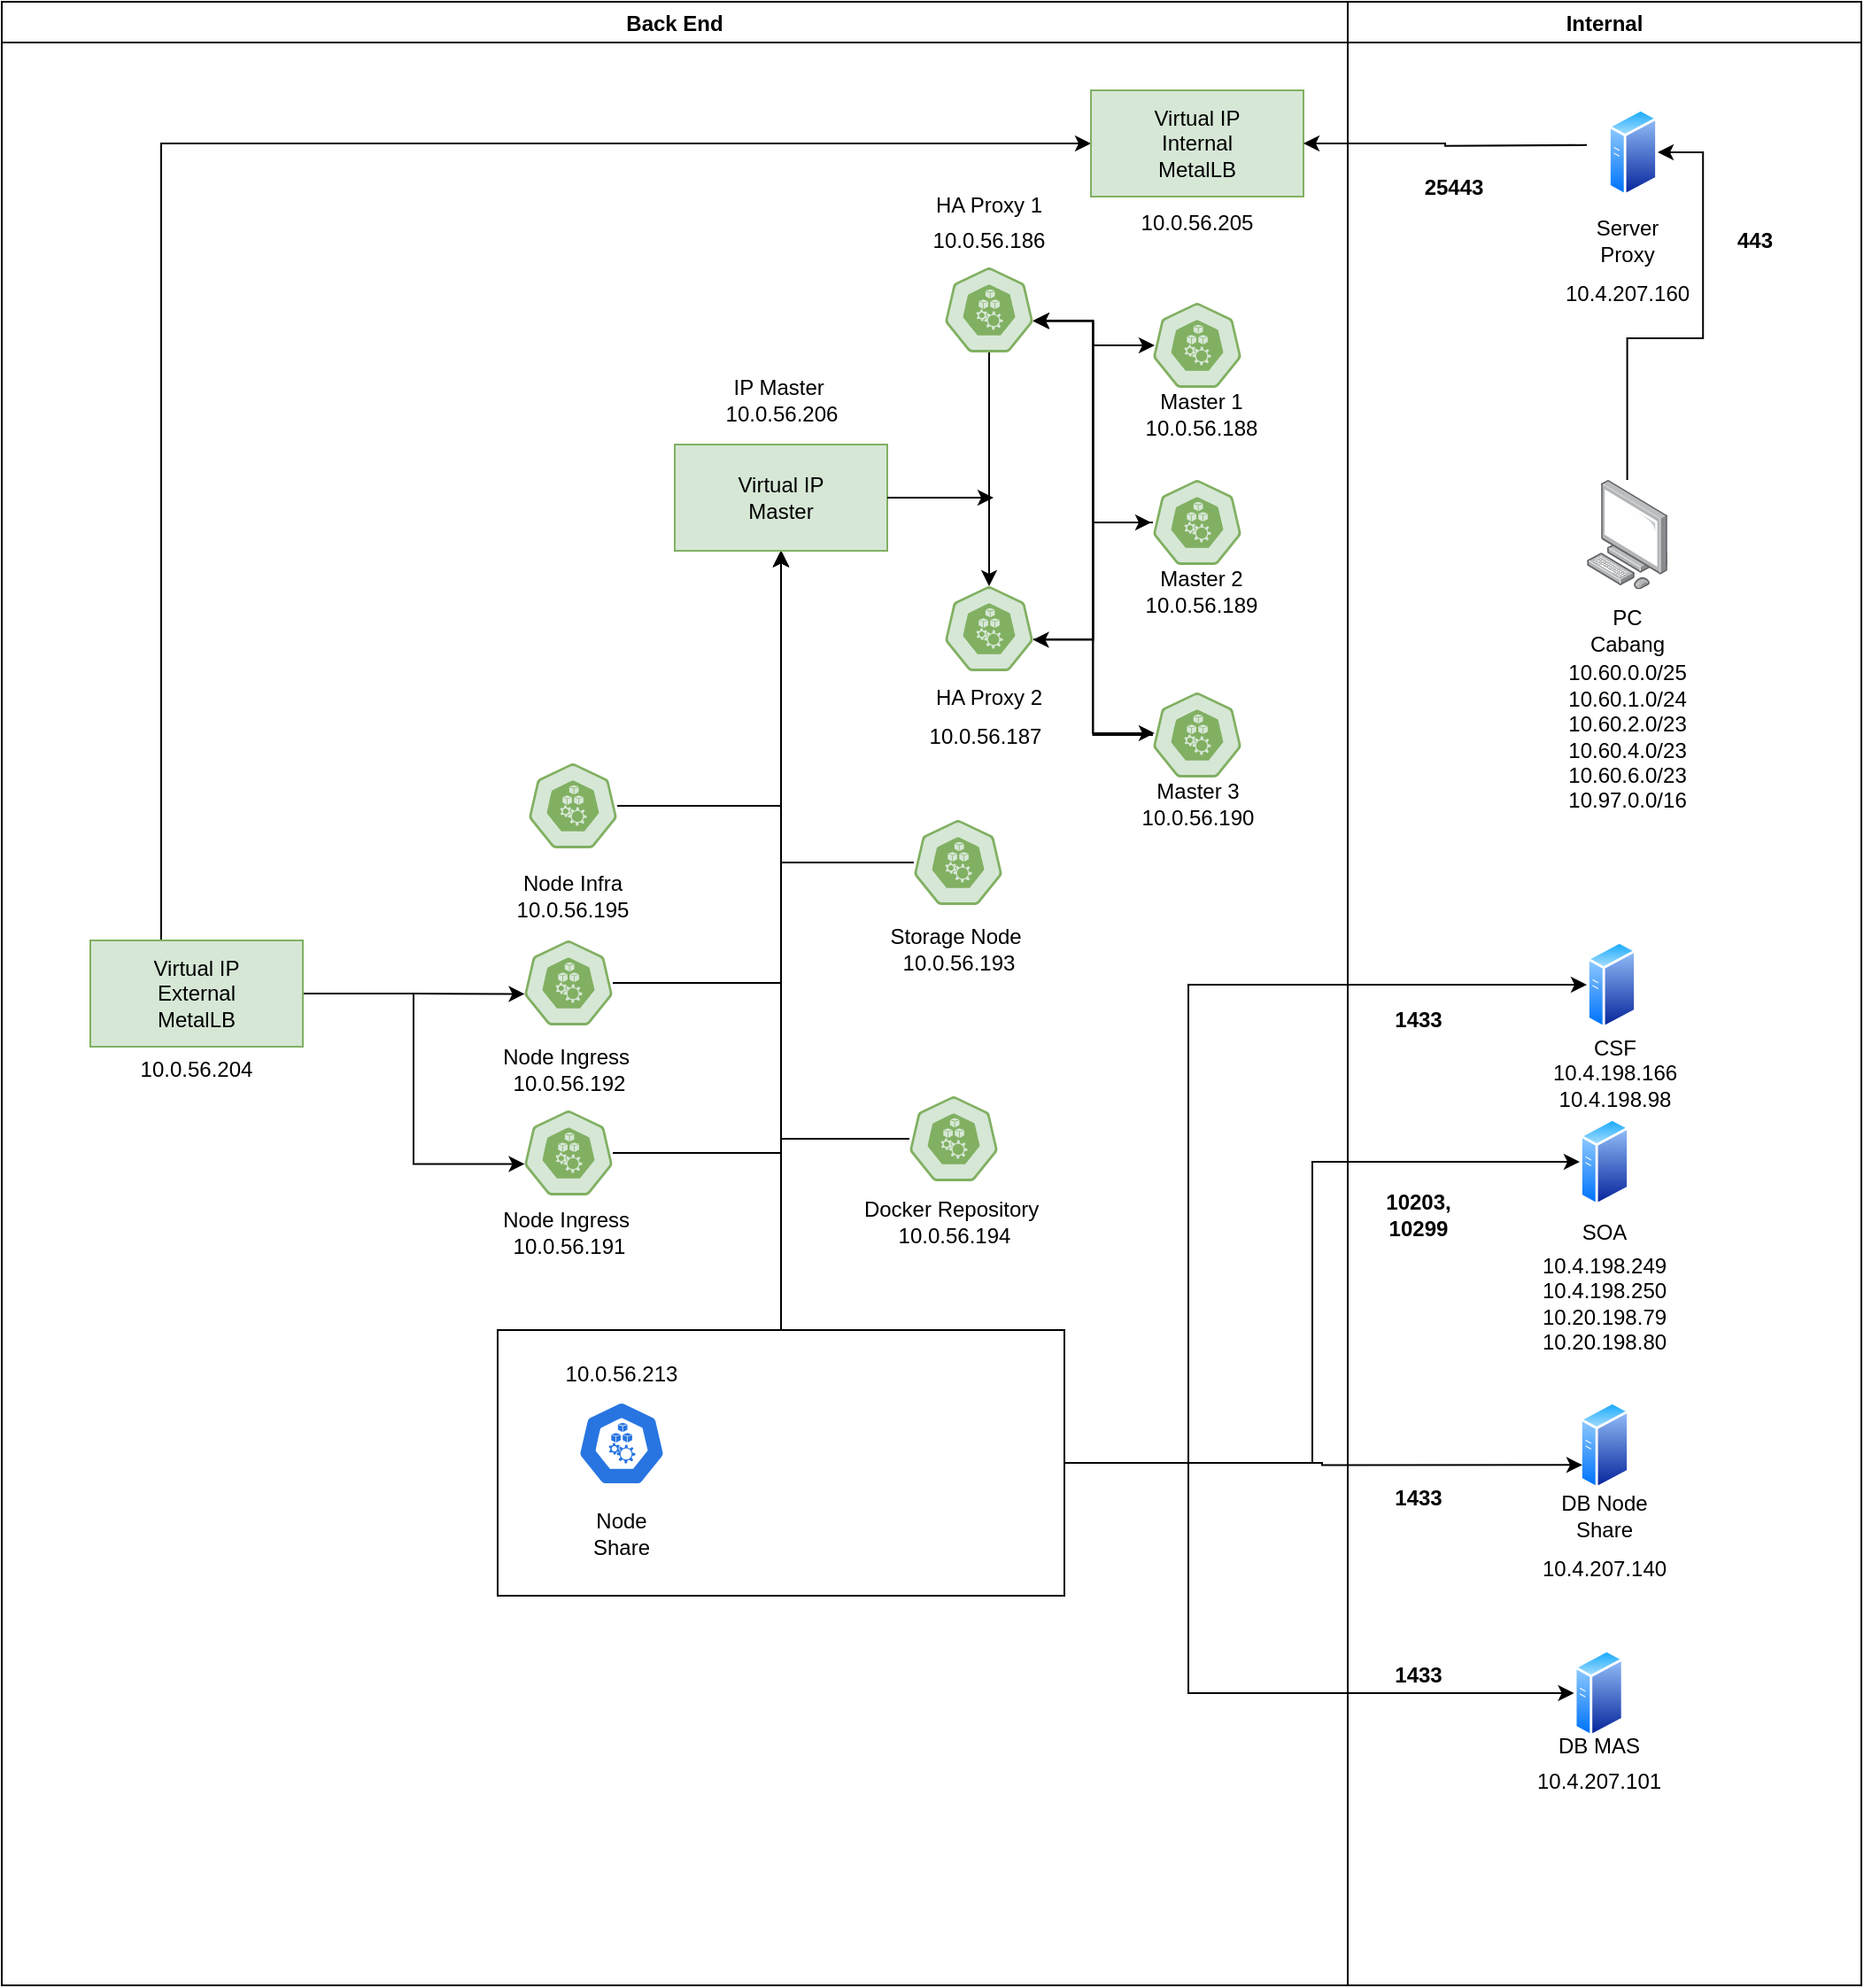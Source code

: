 <mxfile version="19.0.1" type="github">
  <diagram id="WyJMgfDM6pz5JmEkkXk2" name="Arsitektur Portal">
    <mxGraphModel dx="946" dy="614" grid="1" gridSize="10" guides="1" tooltips="1" connect="1" arrows="1" fold="1" page="1" pageScale="1" pageWidth="850" pageHeight="1100" math="0" shadow="0">
      <root>
        <mxCell id="0" />
        <mxCell id="1" parent="0" />
        <mxCell id="eUF_M8O6vmIzJFxK9sOe-9" value="Back End" style="swimlane;" parent="1" vertex="1">
          <mxGeometry x="80" y="40" width="760" height="1120" as="geometry" />
        </mxCell>
        <mxCell id="jLR2VElyjCRft_HxmgOI-8" style="edgeStyle=orthogonalEdgeStyle;rounded=0;orthogonalLoop=1;jettySize=auto;html=1;" parent="eUF_M8O6vmIzJFxK9sOe-9" source="eUF_M8O6vmIzJFxK9sOe-11" target="jLR2VElyjCRft_HxmgOI-7" edge="1">
          <mxGeometry relative="1" as="geometry" />
        </mxCell>
        <mxCell id="eUF_M8O6vmIzJFxK9sOe-11" value="" style="rounded=0;whiteSpace=wrap;html=1;" parent="eUF_M8O6vmIzJFxK9sOe-9" vertex="1">
          <mxGeometry x="280" y="750" width="320" height="150" as="geometry" />
        </mxCell>
        <mxCell id="eUF_M8O6vmIzJFxK9sOe-1" value="" style="sketch=0;html=1;dashed=0;whitespace=wrap;fillColor=#2875E2;strokeColor=#ffffff;points=[[0.005,0.63,0],[0.1,0.2,0],[0.9,0.2,0],[0.5,0,0],[0.995,0.63,0],[0.72,0.99,0],[0.5,1,0],[0.28,0.99,0]];shape=mxgraph.kubernetes.icon;prIcon=node" parent="eUF_M8O6vmIzJFxK9sOe-9" vertex="1">
          <mxGeometry x="325" y="790" width="50" height="48" as="geometry" />
        </mxCell>
        <mxCell id="eUF_M8O6vmIzJFxK9sOe-3" value="Node Share" style="text;html=1;strokeColor=none;fillColor=none;align=center;verticalAlign=middle;whiteSpace=wrap;rounded=0;" parent="eUF_M8O6vmIzJFxK9sOe-9" vertex="1">
          <mxGeometry x="320" y="850" width="60" height="30" as="geometry" />
        </mxCell>
        <mxCell id="jLR2VElyjCRft_HxmgOI-14" style="edgeStyle=orthogonalEdgeStyle;rounded=0;orthogonalLoop=1;jettySize=auto;html=1;" parent="eUF_M8O6vmIzJFxK9sOe-9" source="eUF_M8O6vmIzJFxK9sOe-19" target="jLR2VElyjCRft_HxmgOI-7" edge="1">
          <mxGeometry relative="1" as="geometry" />
        </mxCell>
        <mxCell id="eUF_M8O6vmIzJFxK9sOe-19" value="" style="sketch=0;html=1;dashed=0;whitespace=wrap;fillColor=#d6e7d6;strokeColor=#81b062;points=[[0.005,0.63,0],[0.1,0.2,0],[0.9,0.2,0],[0.5,0,0],[0.995,0.63,0],[0.72,0.99,0],[0.5,1,0],[0.28,0.99,0]];shape=mxgraph.kubernetes.icon;prIcon=node" parent="eUF_M8O6vmIzJFxK9sOe-9" vertex="1">
          <mxGeometry x="295" y="626" width="50" height="48" as="geometry" />
        </mxCell>
        <mxCell id="jLR2VElyjCRft_HxmgOI-13" style="edgeStyle=orthogonalEdgeStyle;rounded=0;orthogonalLoop=1;jettySize=auto;html=1;" parent="eUF_M8O6vmIzJFxK9sOe-9" source="eUF_M8O6vmIzJFxK9sOe-20" target="jLR2VElyjCRft_HxmgOI-7" edge="1">
          <mxGeometry relative="1" as="geometry" />
        </mxCell>
        <mxCell id="eUF_M8O6vmIzJFxK9sOe-20" value="" style="sketch=0;html=1;dashed=0;whitespace=wrap;fillColor=#d6e7d6;strokeColor=#81b062;points=[[0.005,0.63,0],[0.1,0.2,0],[0.9,0.2,0],[0.5,0,0],[0.995,0.63,0],[0.72,0.99,0],[0.5,1,0],[0.28,0.99,0]];shape=mxgraph.kubernetes.icon;prIcon=node" parent="eUF_M8O6vmIzJFxK9sOe-9" vertex="1">
          <mxGeometry x="295" y="530" width="50" height="48" as="geometry" />
        </mxCell>
        <mxCell id="eUF_M8O6vmIzJFxK9sOe-21" value="Node Ingress&amp;nbsp;&lt;br&gt;10.0.56.192" style="text;html=1;strokeColor=none;fillColor=none;align=center;verticalAlign=middle;whiteSpace=wrap;rounded=0;" parent="eUF_M8O6vmIzJFxK9sOe-9" vertex="1">
          <mxGeometry x="272.5" y="588" width="95" height="30" as="geometry" />
        </mxCell>
        <mxCell id="eUF_M8O6vmIzJFxK9sOe-23" value="Node Ingress&amp;nbsp;&lt;br&gt;10.0.56.191" style="text;html=1;strokeColor=none;fillColor=none;align=center;verticalAlign=middle;whiteSpace=wrap;rounded=0;" parent="eUF_M8O6vmIzJFxK9sOe-9" vertex="1">
          <mxGeometry x="272.5" y="680" width="95" height="30" as="geometry" />
        </mxCell>
        <mxCell id="jLR2VElyjCRft_HxmgOI-10" style="edgeStyle=orthogonalEdgeStyle;rounded=0;orthogonalLoop=1;jettySize=auto;html=1;" parent="eUF_M8O6vmIzJFxK9sOe-9" source="eUF_M8O6vmIzJFxK9sOe-24" target="jLR2VElyjCRft_HxmgOI-7" edge="1">
          <mxGeometry relative="1" as="geometry" />
        </mxCell>
        <mxCell id="eUF_M8O6vmIzJFxK9sOe-24" value="" style="sketch=0;html=1;dashed=0;whitespace=wrap;fillColor=#d6e7d6;strokeColor=#81b062;points=[[0.005,0.63,0],[0.1,0.2,0],[0.9,0.2,0],[0.5,0,0],[0.995,0.63,0],[0.72,0.99,0],[0.5,1,0],[0.28,0.99,0]];shape=mxgraph.kubernetes.icon;prIcon=node" parent="eUF_M8O6vmIzJFxK9sOe-9" vertex="1">
          <mxGeometry x="297.5" y="430" width="50" height="48" as="geometry" />
        </mxCell>
        <mxCell id="eUF_M8O6vmIzJFxK9sOe-25" value="Node Infra&lt;br&gt;10.0.56.195" style="text;html=1;strokeColor=none;fillColor=none;align=center;verticalAlign=middle;whiteSpace=wrap;rounded=0;" parent="eUF_M8O6vmIzJFxK9sOe-9" vertex="1">
          <mxGeometry x="275" y="490" width="95" height="30" as="geometry" />
        </mxCell>
        <mxCell id="eUF_M8O6vmIzJFxK9sOe-31" style="edgeStyle=orthogonalEdgeStyle;rounded=0;orthogonalLoop=1;jettySize=auto;html=1;entryX=0.005;entryY=0.63;entryDx=0;entryDy=0;entryPerimeter=0;" parent="eUF_M8O6vmIzJFxK9sOe-9" source="eUF_M8O6vmIzJFxK9sOe-26" target="eUF_M8O6vmIzJFxK9sOe-20" edge="1">
          <mxGeometry relative="1" as="geometry" />
        </mxCell>
        <mxCell id="eUF_M8O6vmIzJFxK9sOe-32" style="edgeStyle=orthogonalEdgeStyle;rounded=0;orthogonalLoop=1;jettySize=auto;html=1;entryX=0.005;entryY=0.63;entryDx=0;entryDy=0;entryPerimeter=0;" parent="eUF_M8O6vmIzJFxK9sOe-9" source="eUF_M8O6vmIzJFxK9sOe-26" target="eUF_M8O6vmIzJFxK9sOe-19" edge="1">
          <mxGeometry relative="1" as="geometry" />
        </mxCell>
        <mxCell id="eUF_M8O6vmIzJFxK9sOe-36" style="edgeStyle=orthogonalEdgeStyle;rounded=0;orthogonalLoop=1;jettySize=auto;html=1;entryX=0;entryY=0.5;entryDx=0;entryDy=0;" parent="eUF_M8O6vmIzJFxK9sOe-9" source="eUF_M8O6vmIzJFxK9sOe-26" target="eUF_M8O6vmIzJFxK9sOe-33" edge="1">
          <mxGeometry relative="1" as="geometry">
            <Array as="points">
              <mxPoint x="90" y="80" />
            </Array>
          </mxGeometry>
        </mxCell>
        <mxCell id="eUF_M8O6vmIzJFxK9sOe-26" value="Virtual IP&lt;br&gt;External&lt;br&gt;MetalLB" style="rounded=0;whiteSpace=wrap;html=1;strokeColor=#81b062;fillColor=#d6e7d6;" parent="eUF_M8O6vmIzJFxK9sOe-9" vertex="1">
          <mxGeometry x="50" y="530" width="120" height="60" as="geometry" />
        </mxCell>
        <mxCell id="eUF_M8O6vmIzJFxK9sOe-29" value="10.0.56.204" style="text;html=1;strokeColor=none;fillColor=none;align=center;verticalAlign=middle;whiteSpace=wrap;rounded=0;" parent="eUF_M8O6vmIzJFxK9sOe-9" vertex="1">
          <mxGeometry x="80" y="588" width="60" height="30" as="geometry" />
        </mxCell>
        <mxCell id="eUF_M8O6vmIzJFxK9sOe-33" value="Virtual IP&lt;br&gt;Internal&lt;br&gt;MetalLB" style="rounded=0;whiteSpace=wrap;html=1;strokeColor=#81b062;fillColor=#d6e7d6;" parent="eUF_M8O6vmIzJFxK9sOe-9" vertex="1">
          <mxGeometry x="615" y="50" width="120" height="60" as="geometry" />
        </mxCell>
        <mxCell id="eUF_M8O6vmIzJFxK9sOe-35" value="10.0.56.205" style="text;html=1;strokeColor=none;fillColor=none;align=center;verticalAlign=middle;whiteSpace=wrap;rounded=0;" parent="eUF_M8O6vmIzJFxK9sOe-9" vertex="1">
          <mxGeometry x="645" y="110" width="60" height="30" as="geometry" />
        </mxCell>
        <mxCell id="jLR2VElyjCRft_HxmgOI-11" style="edgeStyle=orthogonalEdgeStyle;rounded=0;orthogonalLoop=1;jettySize=auto;html=1;" parent="eUF_M8O6vmIzJFxK9sOe-9" source="jLR2VElyjCRft_HxmgOI-1" target="jLR2VElyjCRft_HxmgOI-7" edge="1">
          <mxGeometry relative="1" as="geometry" />
        </mxCell>
        <mxCell id="jLR2VElyjCRft_HxmgOI-1" value="" style="sketch=0;html=1;dashed=0;whitespace=wrap;fillColor=#d6e7d6;strokeColor=#81b062;points=[[0.005,0.63,0],[0.1,0.2,0],[0.9,0.2,0],[0.5,0,0],[0.995,0.63,0],[0.72,0.99,0],[0.5,1,0],[0.28,0.99,0]];shape=mxgraph.kubernetes.icon;prIcon=node" parent="eUF_M8O6vmIzJFxK9sOe-9" vertex="1">
          <mxGeometry x="515" y="462" width="50" height="48" as="geometry" />
        </mxCell>
        <mxCell id="jLR2VElyjCRft_HxmgOI-2" value="Storage Node&amp;nbsp;&lt;br&gt;10.0.56.193" style="text;html=1;strokeColor=none;fillColor=none;align=center;verticalAlign=middle;whiteSpace=wrap;rounded=0;" parent="eUF_M8O6vmIzJFxK9sOe-9" vertex="1">
          <mxGeometry x="492.5" y="520" width="95" height="30" as="geometry" />
        </mxCell>
        <mxCell id="jLR2VElyjCRft_HxmgOI-12" style="edgeStyle=orthogonalEdgeStyle;rounded=0;orthogonalLoop=1;jettySize=auto;html=1;entryX=0.5;entryY=1;entryDx=0;entryDy=0;" parent="eUF_M8O6vmIzJFxK9sOe-9" source="jLR2VElyjCRft_HxmgOI-3" target="jLR2VElyjCRft_HxmgOI-7" edge="1">
          <mxGeometry relative="1" as="geometry" />
        </mxCell>
        <mxCell id="jLR2VElyjCRft_HxmgOI-3" value="" style="sketch=0;html=1;dashed=0;whitespace=wrap;fillColor=#d6e7d6;strokeColor=#81b062;points=[[0.005,0.63,0],[0.1,0.2,0],[0.9,0.2,0],[0.5,0,0],[0.995,0.63,0],[0.72,0.99,0],[0.5,1,0],[0.28,0.99,0]];shape=mxgraph.kubernetes.icon;prIcon=node" parent="eUF_M8O6vmIzJFxK9sOe-9" vertex="1">
          <mxGeometry x="512.5" y="618" width="50" height="48" as="geometry" />
        </mxCell>
        <mxCell id="jLR2VElyjCRft_HxmgOI-4" value="Docker Repository&amp;nbsp;&lt;br&gt;10.0.56.194" style="text;html=1;strokeColor=none;fillColor=none;align=center;verticalAlign=middle;whiteSpace=wrap;rounded=0;" parent="eUF_M8O6vmIzJFxK9sOe-9" vertex="1">
          <mxGeometry x="477.5" y="674" width="120" height="30" as="geometry" />
        </mxCell>
        <mxCell id="jLR2VElyjCRft_HxmgOI-7" value="Virtual IP&lt;br&gt;Master" style="rounded=0;whiteSpace=wrap;html=1;strokeColor=#81b062;fillColor=#d6e7d6;" parent="eUF_M8O6vmIzJFxK9sOe-9" vertex="1">
          <mxGeometry x="380" y="250" width="120" height="60" as="geometry" />
        </mxCell>
        <mxCell id="jLR2VElyjCRft_HxmgOI-25" style="edgeStyle=orthogonalEdgeStyle;rounded=0;orthogonalLoop=1;jettySize=auto;html=1;" parent="eUF_M8O6vmIzJFxK9sOe-9" source="jLR2VElyjCRft_HxmgOI-15" target="jLR2VElyjCRft_HxmgOI-16" edge="1">
          <mxGeometry relative="1" as="geometry" />
        </mxCell>
        <mxCell id="jLR2VElyjCRft_HxmgOI-15" value="" style="sketch=0;html=1;dashed=0;whitespace=wrap;fillColor=#d6e7d6;strokeColor=#81b062;points=[[0.005,0.63,0],[0.1,0.2,0],[0.9,0.2,0],[0.5,0,0],[0.995,0.63,0],[0.72,0.99,0],[0.5,1,0],[0.28,0.99,0]];shape=mxgraph.kubernetes.icon;prIcon=node" parent="eUF_M8O6vmIzJFxK9sOe-9" vertex="1">
          <mxGeometry x="532.5" y="150" width="50" height="48" as="geometry" />
        </mxCell>
        <mxCell id="jLR2VElyjCRft_HxmgOI-54" style="edgeStyle=orthogonalEdgeStyle;rounded=0;orthogonalLoop=1;jettySize=auto;html=1;entryX=-0.02;entryY=0.5;entryDx=0;entryDy=0;entryPerimeter=0;" parent="eUF_M8O6vmIzJFxK9sOe-9" source="jLR2VElyjCRft_HxmgOI-16" target="jLR2VElyjCRft_HxmgOI-17" edge="1">
          <mxGeometry relative="1" as="geometry">
            <Array as="points">
              <mxPoint x="616" y="360" />
              <mxPoint x="616" y="294" />
            </Array>
          </mxGeometry>
        </mxCell>
        <mxCell id="jLR2VElyjCRft_HxmgOI-55" style="edgeStyle=orthogonalEdgeStyle;rounded=0;orthogonalLoop=1;jettySize=auto;html=1;entryX=0.02;entryY=0.479;entryDx=0;entryDy=0;entryPerimeter=0;" parent="eUF_M8O6vmIzJFxK9sOe-9" source="jLR2VElyjCRft_HxmgOI-16" target="jLR2VElyjCRft_HxmgOI-19" edge="1">
          <mxGeometry relative="1" as="geometry">
            <Array as="points">
              <mxPoint x="616" y="360" />
              <mxPoint x="616" y="413" />
            </Array>
          </mxGeometry>
        </mxCell>
        <mxCell id="jLR2VElyjCRft_HxmgOI-56" style="edgeStyle=orthogonalEdgeStyle;rounded=0;orthogonalLoop=1;jettySize=auto;html=1;entryX=0.02;entryY=0.5;entryDx=0;entryDy=0;entryPerimeter=0;" parent="eUF_M8O6vmIzJFxK9sOe-9" source="jLR2VElyjCRft_HxmgOI-16" target="jLR2VElyjCRft_HxmgOI-18" edge="1">
          <mxGeometry relative="1" as="geometry">
            <Array as="points">
              <mxPoint x="616" y="360" />
              <mxPoint x="616" y="194" />
            </Array>
          </mxGeometry>
        </mxCell>
        <mxCell id="jLR2VElyjCRft_HxmgOI-16" value="" style="sketch=0;html=1;dashed=0;whitespace=wrap;fillColor=#d6e7d6;strokeColor=#81b062;points=[[0.005,0.63,0],[0.1,0.2,0],[0.9,0.2,0],[0.5,0,0],[0.995,0.63,0],[0.72,0.99,0],[0.5,1,0],[0.28,0.99,0]];shape=mxgraph.kubernetes.icon;prIcon=node" parent="eUF_M8O6vmIzJFxK9sOe-9" vertex="1">
          <mxGeometry x="532.5" y="330" width="50" height="48" as="geometry" />
        </mxCell>
        <mxCell id="jLR2VElyjCRft_HxmgOI-49" style="edgeStyle=orthogonalEdgeStyle;rounded=0;orthogonalLoop=1;jettySize=auto;html=1;" parent="eUF_M8O6vmIzJFxK9sOe-9" source="jLR2VElyjCRft_HxmgOI-18" target="jLR2VElyjCRft_HxmgOI-15" edge="1">
          <mxGeometry relative="1" as="geometry">
            <Array as="points">
              <mxPoint x="616" y="194" />
              <mxPoint x="616" y="180" />
            </Array>
          </mxGeometry>
        </mxCell>
        <mxCell id="jLR2VElyjCRft_HxmgOI-18" value="" style="sketch=0;html=1;dashed=0;whitespace=wrap;fillColor=#d6e7d6;strokeColor=#81b062;points=[[0.005,0.63,0],[0.1,0.2,0],[0.9,0.2,0],[0.5,0,0],[0.995,0.63,0],[0.72,0.99,0],[0.5,1,0],[0.28,0.99,0]];shape=mxgraph.kubernetes.icon;prIcon=node" parent="eUF_M8O6vmIzJFxK9sOe-9" vertex="1">
          <mxGeometry x="650" y="170" width="50" height="48" as="geometry" />
        </mxCell>
        <mxCell id="jLR2VElyjCRft_HxmgOI-51" style="edgeStyle=orthogonalEdgeStyle;rounded=0;orthogonalLoop=1;jettySize=auto;html=1;entryX=0.995;entryY=0.63;entryDx=0;entryDy=0;entryPerimeter=0;" parent="eUF_M8O6vmIzJFxK9sOe-9" source="jLR2VElyjCRft_HxmgOI-17" target="jLR2VElyjCRft_HxmgOI-15" edge="1">
          <mxGeometry relative="1" as="geometry" />
        </mxCell>
        <mxCell id="jLR2VElyjCRft_HxmgOI-53" style="edgeStyle=orthogonalEdgeStyle;rounded=0;orthogonalLoop=1;jettySize=auto;html=1;entryX=0.995;entryY=0.63;entryDx=0;entryDy=0;entryPerimeter=0;" parent="eUF_M8O6vmIzJFxK9sOe-9" source="jLR2VElyjCRft_HxmgOI-17" target="jLR2VElyjCRft_HxmgOI-16" edge="1">
          <mxGeometry relative="1" as="geometry" />
        </mxCell>
        <mxCell id="jLR2VElyjCRft_HxmgOI-17" value="" style="sketch=0;html=1;dashed=0;whitespace=wrap;fillColor=#d6e7d6;strokeColor=#81b062;points=[[0.005,0.63,0],[0.1,0.2,0],[0.9,0.2,0],[0.5,0,0],[0.995,0.63,0],[0.72,0.99,0],[0.5,1,0],[0.28,0.99,0]];shape=mxgraph.kubernetes.icon;prIcon=node" parent="eUF_M8O6vmIzJFxK9sOe-9" vertex="1">
          <mxGeometry x="650" y="270" width="50" height="48" as="geometry" />
        </mxCell>
        <mxCell id="jLR2VElyjCRft_HxmgOI-52" style="edgeStyle=orthogonalEdgeStyle;rounded=0;orthogonalLoop=1;jettySize=auto;html=1;entryX=0.995;entryY=0.63;entryDx=0;entryDy=0;entryPerimeter=0;" parent="eUF_M8O6vmIzJFxK9sOe-9" source="jLR2VElyjCRft_HxmgOI-19" target="jLR2VElyjCRft_HxmgOI-15" edge="1">
          <mxGeometry relative="1" as="geometry" />
        </mxCell>
        <mxCell id="jLR2VElyjCRft_HxmgOI-19" value="" style="sketch=0;html=1;dashed=0;whitespace=wrap;fillColor=#d6e7d6;strokeColor=#81b062;points=[[0.005,0.63,0],[0.1,0.2,0],[0.9,0.2,0],[0.5,0,0],[0.995,0.63,0],[0.72,0.99,0],[0.5,1,0],[0.28,0.99,0]];shape=mxgraph.kubernetes.icon;prIcon=node" parent="eUF_M8O6vmIzJFxK9sOe-9" vertex="1">
          <mxGeometry x="650" y="390" width="50" height="48" as="geometry" />
        </mxCell>
        <mxCell id="jLR2VElyjCRft_HxmgOI-20" value="IP Master&amp;nbsp;&lt;br&gt;10.0.56.206" style="text;html=1;strokeColor=none;fillColor=none;align=center;verticalAlign=middle;whiteSpace=wrap;rounded=0;" parent="eUF_M8O6vmIzJFxK9sOe-9" vertex="1">
          <mxGeometry x="392.5" y="210" width="95" height="30" as="geometry" />
        </mxCell>
        <mxCell id="jLR2VElyjCRft_HxmgOI-22" value="HA Proxy 2" style="text;html=1;strokeColor=none;fillColor=none;align=center;verticalAlign=middle;whiteSpace=wrap;rounded=0;" parent="eUF_M8O6vmIzJFxK9sOe-9" vertex="1">
          <mxGeometry x="525" y="378" width="65" height="30" as="geometry" />
        </mxCell>
        <mxCell id="jLR2VElyjCRft_HxmgOI-21" value="HA Proxy 1" style="text;html=1;strokeColor=none;fillColor=none;align=center;verticalAlign=middle;whiteSpace=wrap;rounded=0;" parent="eUF_M8O6vmIzJFxK9sOe-9" vertex="1">
          <mxGeometry x="525" y="100" width="65" height="30" as="geometry" />
        </mxCell>
        <mxCell id="jLR2VElyjCRft_HxmgOI-28" value="10.0.56.186" style="text;html=1;strokeColor=none;fillColor=none;align=center;verticalAlign=middle;whiteSpace=wrap;rounded=0;" parent="eUF_M8O6vmIzJFxK9sOe-9" vertex="1">
          <mxGeometry x="525" y="120" width="65" height="30" as="geometry" />
        </mxCell>
        <mxCell id="jLR2VElyjCRft_HxmgOI-29" value="10.0.56.187" style="text;html=1;strokeColor=none;fillColor=none;align=center;verticalAlign=middle;whiteSpace=wrap;rounded=0;" parent="eUF_M8O6vmIzJFxK9sOe-9" vertex="1">
          <mxGeometry x="522.5" y="400" width="65" height="30" as="geometry" />
        </mxCell>
        <mxCell id="jLR2VElyjCRft_HxmgOI-30" value="Master 2&lt;br&gt;10.0.56.189" style="text;html=1;strokeColor=none;fillColor=none;align=center;verticalAlign=middle;whiteSpace=wrap;rounded=0;" parent="eUF_M8O6vmIzJFxK9sOe-9" vertex="1">
          <mxGeometry x="645" y="318" width="65" height="30" as="geometry" />
        </mxCell>
        <mxCell id="jLR2VElyjCRft_HxmgOI-31" value="Master 3&lt;br&gt;10.0.56.190" style="text;html=1;strokeColor=none;fillColor=none;align=center;verticalAlign=middle;whiteSpace=wrap;rounded=0;" parent="eUF_M8O6vmIzJFxK9sOe-9" vertex="1">
          <mxGeometry x="642.5" y="438" width="65" height="30" as="geometry" />
        </mxCell>
        <mxCell id="jLR2VElyjCRft_HxmgOI-32" value="Master 1&lt;br&gt;10.0.56.188" style="text;html=1;strokeColor=none;fillColor=none;align=center;verticalAlign=middle;whiteSpace=wrap;rounded=0;" parent="eUF_M8O6vmIzJFxK9sOe-9" vertex="1">
          <mxGeometry x="645" y="218" width="65" height="30" as="geometry" />
        </mxCell>
        <mxCell id="jLR2VElyjCRft_HxmgOI-44" style="edgeStyle=orthogonalEdgeStyle;rounded=0;orthogonalLoop=1;jettySize=auto;html=1;exitX=0.5;exitY=1;exitDx=0;exitDy=0;" parent="eUF_M8O6vmIzJFxK9sOe-9" edge="1">
          <mxGeometry relative="1" as="geometry">
            <mxPoint x="440" y="970" as="sourcePoint" />
            <mxPoint x="440" y="970" as="targetPoint" />
          </mxGeometry>
        </mxCell>
        <mxCell id="izvRNiGaucAaPibP37uw-1" value="10.0.56.213" style="text;html=1;strokeColor=none;fillColor=none;align=center;verticalAlign=middle;whiteSpace=wrap;rounded=0;" parent="eUF_M8O6vmIzJFxK9sOe-9" vertex="1">
          <mxGeometry x="320" y="760" width="60" height="30" as="geometry" />
        </mxCell>
        <mxCell id="eUF_M8O6vmIzJFxK9sOe-10" value="Internal" style="swimlane;" parent="1" vertex="1">
          <mxGeometry x="840" y="40" width="290" height="1120" as="geometry" />
        </mxCell>
        <mxCell id="eUF_M8O6vmIzJFxK9sOe-12" value="" style="aspect=fixed;perimeter=ellipsePerimeter;html=1;align=center;shadow=0;dashed=0;spacingTop=3;image;image=img/lib/active_directory/generic_server.svg;" parent="eUF_M8O6vmIzJFxK9sOe-10" vertex="1">
          <mxGeometry x="131" y="630" width="28.0" height="50" as="geometry" />
        </mxCell>
        <mxCell id="eUF_M8O6vmIzJFxK9sOe-13" value="SOA" style="text;html=1;strokeColor=none;fillColor=none;align=center;verticalAlign=middle;whiteSpace=wrap;rounded=0;" parent="eUF_M8O6vmIzJFxK9sOe-10" vertex="1">
          <mxGeometry x="115" y="680" width="60" height="30" as="geometry" />
        </mxCell>
        <mxCell id="jLR2VElyjCRft_HxmgOI-37" value="10.4.198.249&lt;br&gt;10.4.198.250&lt;br&gt;10.20.198.79&lt;br&gt;10.20.198.80" style="text;html=1;strokeColor=none;fillColor=none;align=center;verticalAlign=middle;whiteSpace=wrap;rounded=0;" parent="eUF_M8O6vmIzJFxK9sOe-10" vertex="1">
          <mxGeometry x="115" y="720" width="60" height="30" as="geometry" />
        </mxCell>
        <mxCell id="jLR2VElyjCRft_HxmgOI-38" value="10203,&lt;br&gt;10299" style="text;html=1;strokeColor=none;fillColor=none;align=center;verticalAlign=middle;whiteSpace=wrap;rounded=0;fontStyle=1" parent="eUF_M8O6vmIzJFxK9sOe-10" vertex="1">
          <mxGeometry x="10" y="670" width="60" height="30" as="geometry" />
        </mxCell>
        <mxCell id="jLR2VElyjCRft_HxmgOI-39" value="Server Proxy" style="text;html=1;strokeColor=none;fillColor=none;align=center;verticalAlign=middle;whiteSpace=wrap;rounded=0;" parent="eUF_M8O6vmIzJFxK9sOe-10" vertex="1">
          <mxGeometry x="127.8" y="120" width="60" height="30" as="geometry" />
        </mxCell>
        <mxCell id="jLR2VElyjCRft_HxmgOI-43" value="25443" style="text;html=1;strokeColor=none;fillColor=none;align=center;verticalAlign=middle;whiteSpace=wrap;rounded=0;fontStyle=1" parent="eUF_M8O6vmIzJFxK9sOe-10" vertex="1">
          <mxGeometry x="30" y="90" width="60" height="30" as="geometry" />
        </mxCell>
        <mxCell id="xcoy7jNfF0LOOmjPIpJp-1" value="10.4.207.160" style="text;html=1;strokeColor=none;fillColor=none;align=center;verticalAlign=middle;whiteSpace=wrap;rounded=0;" parent="eUF_M8O6vmIzJFxK9sOe-10" vertex="1">
          <mxGeometry x="127.8" y="150" width="60" height="30" as="geometry" />
        </mxCell>
        <mxCell id="xcoy7jNfF0LOOmjPIpJp-6" style="edgeStyle=orthogonalEdgeStyle;rounded=0;orthogonalLoop=1;jettySize=auto;html=1;entryX=1;entryY=0.5;entryDx=0;entryDy=0;" parent="eUF_M8O6vmIzJFxK9sOe-10" source="xcoy7jNfF0LOOmjPIpJp-3" target="xcoy7jNfF0LOOmjPIpJp-5" edge="1">
          <mxGeometry relative="1" as="geometry" />
        </mxCell>
        <mxCell id="xcoy7jNfF0LOOmjPIpJp-3" value="" style="points=[];aspect=fixed;html=1;align=center;shadow=0;dashed=0;image;image=img/lib/allied_telesis/computer_and_terminals/Personal_Computer.svg;" parent="eUF_M8O6vmIzJFxK9sOe-10" vertex="1">
          <mxGeometry x="135" y="270" width="45.6" height="61.8" as="geometry" />
        </mxCell>
        <mxCell id="xcoy7jNfF0LOOmjPIpJp-4" value="PC Cabang" style="text;html=1;strokeColor=none;fillColor=none;align=center;verticalAlign=middle;whiteSpace=wrap;rounded=0;" parent="eUF_M8O6vmIzJFxK9sOe-10" vertex="1">
          <mxGeometry x="127.8" y="340" width="60" height="30" as="geometry" />
        </mxCell>
        <mxCell id="xcoy7jNfF0LOOmjPIpJp-5" value="" style="aspect=fixed;perimeter=ellipsePerimeter;html=1;align=center;shadow=0;dashed=0;spacingTop=3;image;image=img/lib/active_directory/generic_server.svg;" parent="eUF_M8O6vmIzJFxK9sOe-10" vertex="1">
          <mxGeometry x="147" y="60" width="28.0" height="50" as="geometry" />
        </mxCell>
        <mxCell id="xcoy7jNfF0LOOmjPIpJp-7" value="10.60.0.0/25&lt;br&gt;10.60.1.0/24&lt;br&gt;10.60.2.0/23&lt;br&gt;10.60.4.0/23&lt;br&gt;10.60.6.0/23&lt;br&gt;10.97.0.0/16" style="text;html=1;strokeColor=none;fillColor=none;align=center;verticalAlign=middle;whiteSpace=wrap;rounded=0;" parent="eUF_M8O6vmIzJFxK9sOe-10" vertex="1">
          <mxGeometry x="127.8" y="400" width="60" height="30" as="geometry" />
        </mxCell>
        <mxCell id="xcoy7jNfF0LOOmjPIpJp-8" value="443" style="text;html=1;strokeColor=none;fillColor=none;align=center;verticalAlign=middle;whiteSpace=wrap;rounded=0;fontStyle=1" parent="eUF_M8O6vmIzJFxK9sOe-10" vertex="1">
          <mxGeometry x="200" y="120" width="60" height="30" as="geometry" />
        </mxCell>
        <mxCell id="xcoy7jNfF0LOOmjPIpJp-9" value="" style="aspect=fixed;perimeter=ellipsePerimeter;html=1;align=center;shadow=0;dashed=0;spacingTop=3;image;image=img/lib/active_directory/generic_server.svg;" parent="eUF_M8O6vmIzJFxK9sOe-10" vertex="1">
          <mxGeometry x="135" y="530" width="28.0" height="50" as="geometry" />
        </mxCell>
        <mxCell id="xcoy7jNfF0LOOmjPIpJp-11" value="&lt;div style=&quot;&quot;&gt;&lt;span style=&quot;background-color: initial;&quot;&gt;CSF&lt;br&gt;10.4.198.166&lt;/span&gt;&lt;/div&gt;&lt;div style=&quot;&quot;&gt;&lt;span style=&quot;background-color: initial;&quot;&gt;10.4.198.98&lt;br&gt;&lt;/span&gt;&lt;/div&gt;" style="text;html=1;strokeColor=none;fillColor=none;align=center;verticalAlign=middle;whiteSpace=wrap;rounded=0;" parent="eUF_M8O6vmIzJFxK9sOe-10" vertex="1">
          <mxGeometry x="120.6" y="590" width="60" height="30" as="geometry" />
        </mxCell>
        <mxCell id="xcoy7jNfF0LOOmjPIpJp-13" value="1433" style="text;html=1;strokeColor=none;fillColor=none;align=center;verticalAlign=middle;whiteSpace=wrap;rounded=0;fontStyle=1" parent="eUF_M8O6vmIzJFxK9sOe-10" vertex="1">
          <mxGeometry x="10" y="560" width="60" height="30" as="geometry" />
        </mxCell>
        <mxCell id="GerPM9Qz2ScTWM8ee31i-1" value="" style="aspect=fixed;perimeter=ellipsePerimeter;html=1;align=center;shadow=0;dashed=0;spacingTop=3;image;image=img/lib/active_directory/generic_server.svg;" vertex="1" parent="eUF_M8O6vmIzJFxK9sOe-10">
          <mxGeometry x="131.0" y="790" width="28.0" height="50" as="geometry" />
        </mxCell>
        <mxCell id="GerPM9Qz2ScTWM8ee31i-2" value="DB Node Share" style="text;html=1;strokeColor=none;fillColor=none;align=center;verticalAlign=middle;whiteSpace=wrap;rounded=0;" vertex="1" parent="eUF_M8O6vmIzJFxK9sOe-10">
          <mxGeometry x="115" y="840" width="60" height="30" as="geometry" />
        </mxCell>
        <mxCell id="GerPM9Qz2ScTWM8ee31i-3" value="10.4.207.140" style="text;html=1;strokeColor=none;fillColor=none;align=center;verticalAlign=middle;whiteSpace=wrap;rounded=0;" vertex="1" parent="eUF_M8O6vmIzJFxK9sOe-10">
          <mxGeometry x="115" y="870" width="60" height="30" as="geometry" />
        </mxCell>
        <mxCell id="GerPM9Qz2ScTWM8ee31i-5" value="1433" style="text;html=1;strokeColor=none;fillColor=none;align=center;verticalAlign=middle;whiteSpace=wrap;rounded=0;fontStyle=1" vertex="1" parent="eUF_M8O6vmIzJFxK9sOe-10">
          <mxGeometry x="10" y="830" width="60" height="30" as="geometry" />
        </mxCell>
        <mxCell id="GerPM9Qz2ScTWM8ee31i-6" value="" style="aspect=fixed;perimeter=ellipsePerimeter;html=1;align=center;shadow=0;dashed=0;spacingTop=3;image;image=img/lib/active_directory/generic_server.svg;" vertex="1" parent="eUF_M8O6vmIzJFxK9sOe-10">
          <mxGeometry x="127.8" y="930" width="28.0" height="50" as="geometry" />
        </mxCell>
        <mxCell id="GerPM9Qz2ScTWM8ee31i-7" value="10.4.207.101" style="text;html=1;strokeColor=none;fillColor=none;align=center;verticalAlign=middle;whiteSpace=wrap;rounded=0;" vertex="1" parent="eUF_M8O6vmIzJFxK9sOe-10">
          <mxGeometry x="111.8" y="990" width="60" height="30" as="geometry" />
        </mxCell>
        <mxCell id="GerPM9Qz2ScTWM8ee31i-8" value="DB MAS" style="text;html=1;strokeColor=none;fillColor=none;align=center;verticalAlign=middle;whiteSpace=wrap;rounded=0;" vertex="1" parent="eUF_M8O6vmIzJFxK9sOe-10">
          <mxGeometry x="111.8" y="970" width="60" height="30" as="geometry" />
        </mxCell>
        <mxCell id="GerPM9Qz2ScTWM8ee31i-10" value="1433" style="text;html=1;strokeColor=none;fillColor=none;align=center;verticalAlign=middle;whiteSpace=wrap;rounded=0;fontStyle=1" vertex="1" parent="eUF_M8O6vmIzJFxK9sOe-10">
          <mxGeometry x="10" y="930" width="60" height="30" as="geometry" />
        </mxCell>
        <mxCell id="jLR2VElyjCRft_HxmgOI-23" style="edgeStyle=orthogonalEdgeStyle;rounded=0;orthogonalLoop=1;jettySize=auto;html=1;" parent="1" source="jLR2VElyjCRft_HxmgOI-7" edge="1">
          <mxGeometry relative="1" as="geometry">
            <mxPoint x="640" y="320" as="targetPoint" />
          </mxGeometry>
        </mxCell>
        <mxCell id="jLR2VElyjCRft_HxmgOI-33" style="edgeStyle=orthogonalEdgeStyle;rounded=0;orthogonalLoop=1;jettySize=auto;html=1;entryX=0;entryY=0.5;entryDx=0;entryDy=0;" parent="1" source="eUF_M8O6vmIzJFxK9sOe-11" target="eUF_M8O6vmIzJFxK9sOe-12" edge="1">
          <mxGeometry relative="1" as="geometry">
            <Array as="points">
              <mxPoint x="820" y="865" />
              <mxPoint x="820" y="695" />
            </Array>
          </mxGeometry>
        </mxCell>
        <mxCell id="jLR2VElyjCRft_HxmgOI-46" style="edgeStyle=orthogonalEdgeStyle;rounded=0;orthogonalLoop=1;jettySize=auto;html=1;" parent="1" target="eUF_M8O6vmIzJFxK9sOe-33" edge="1">
          <mxGeometry relative="1" as="geometry">
            <mxPoint x="975" y="120.9" as="sourcePoint" />
          </mxGeometry>
        </mxCell>
        <mxCell id="xcoy7jNfF0LOOmjPIpJp-10" style="edgeStyle=orthogonalEdgeStyle;rounded=0;orthogonalLoop=1;jettySize=auto;html=1;entryX=0;entryY=0.5;entryDx=0;entryDy=0;" parent="1" source="eUF_M8O6vmIzJFxK9sOe-11" target="xcoy7jNfF0LOOmjPIpJp-9" edge="1">
          <mxGeometry relative="1" as="geometry">
            <Array as="points">
              <mxPoint x="750" y="865" />
              <mxPoint x="750" y="595" />
            </Array>
          </mxGeometry>
        </mxCell>
        <mxCell id="GerPM9Qz2ScTWM8ee31i-4" style="edgeStyle=orthogonalEdgeStyle;rounded=0;orthogonalLoop=1;jettySize=auto;html=1;entryX=0;entryY=0.75;entryDx=0;entryDy=0;" edge="1" parent="1" source="eUF_M8O6vmIzJFxK9sOe-11" target="GerPM9Qz2ScTWM8ee31i-1">
          <mxGeometry relative="1" as="geometry" />
        </mxCell>
        <mxCell id="GerPM9Qz2ScTWM8ee31i-9" style="edgeStyle=orthogonalEdgeStyle;rounded=0;orthogonalLoop=1;jettySize=auto;html=1;entryX=0;entryY=0.5;entryDx=0;entryDy=0;" edge="1" parent="1" source="eUF_M8O6vmIzJFxK9sOe-11" target="GerPM9Qz2ScTWM8ee31i-6">
          <mxGeometry relative="1" as="geometry">
            <Array as="points">
              <mxPoint x="750" y="865" />
              <mxPoint x="750" y="995" />
            </Array>
          </mxGeometry>
        </mxCell>
      </root>
    </mxGraphModel>
  </diagram>
</mxfile>
